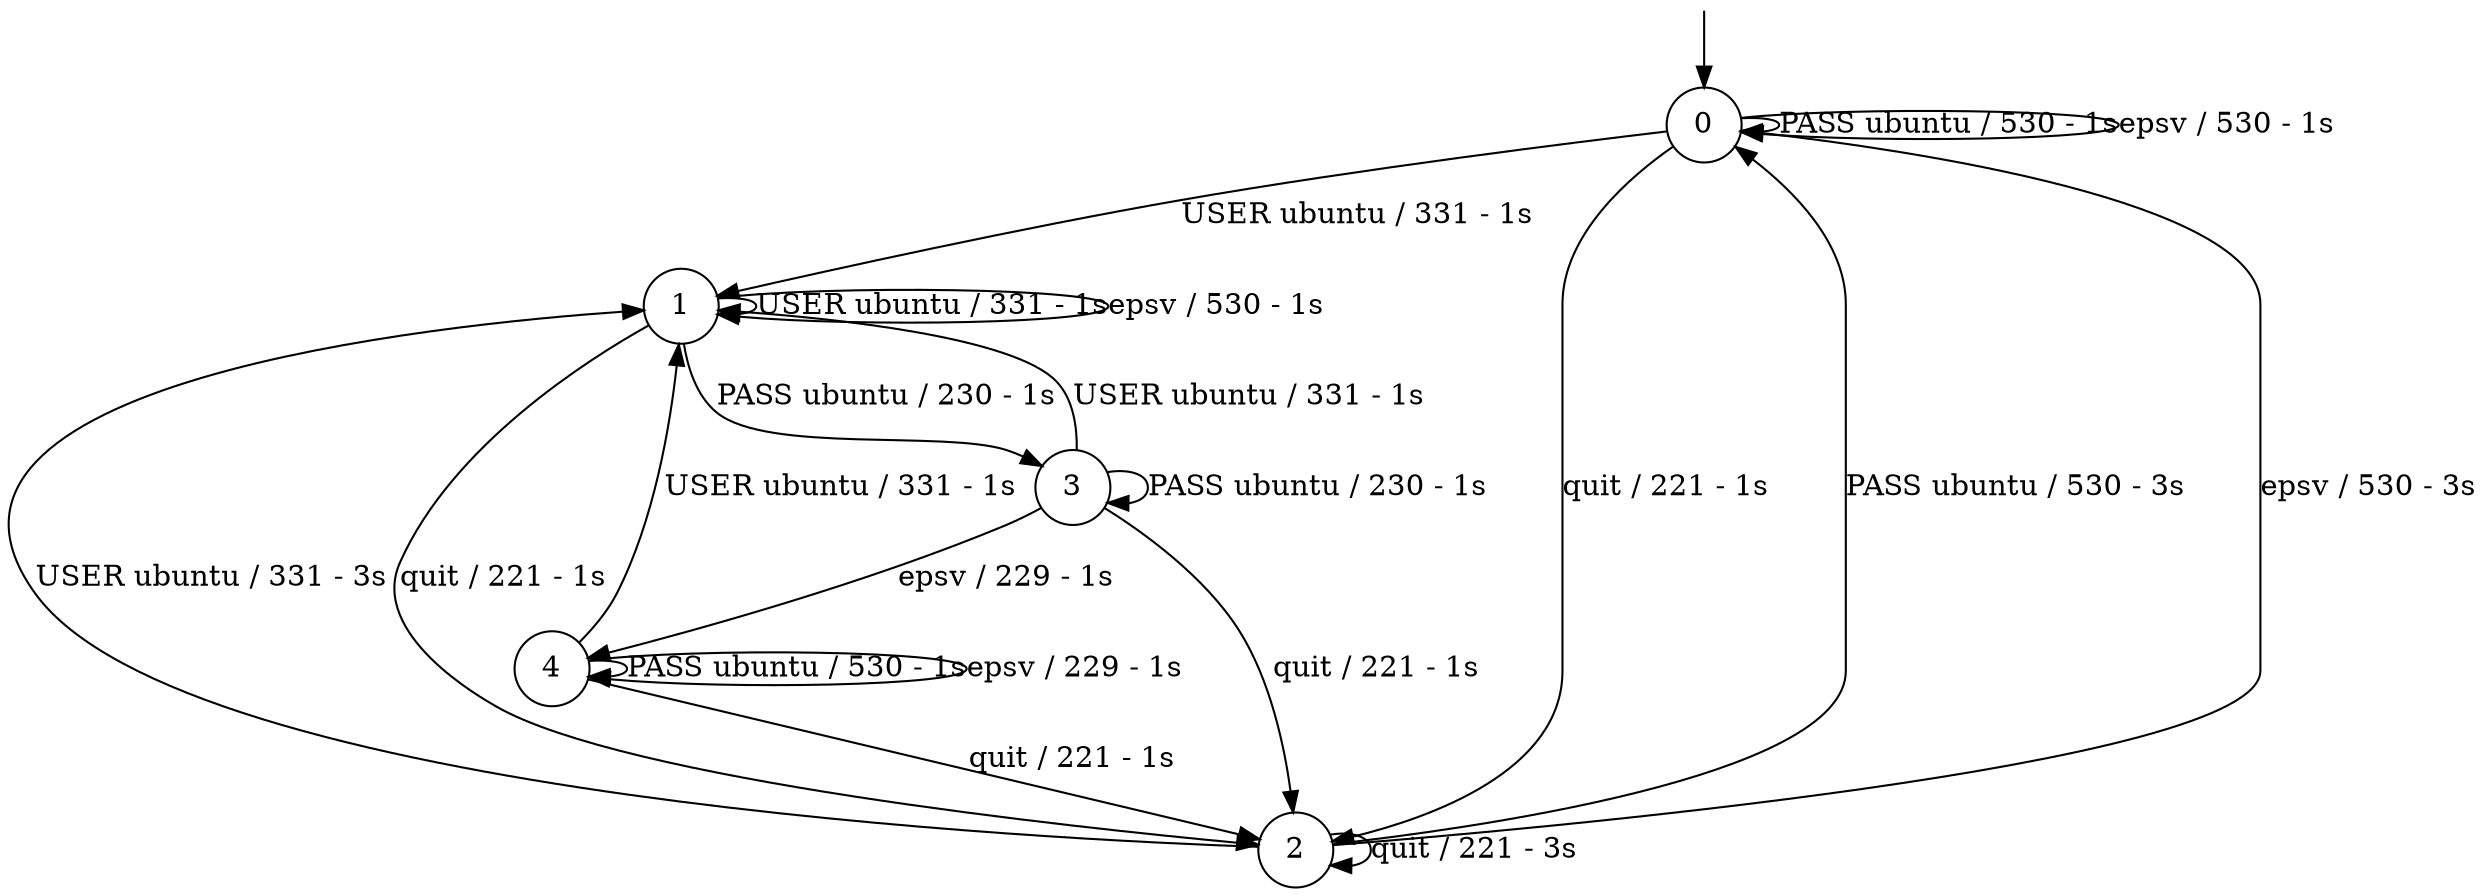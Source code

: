 digraph g {

	s0 [shape="circle" label="0"];
	s1 [shape="circle" label="1"];
	s2 [shape="circle" label="2"];
	s3 [shape="circle" label="3"];
	s4 [shape="circle" label="4"];
	s0 -> s1 [label="USER ubuntu / 331 - 1s"];
	s0 -> s0 [label="PASS ubuntu / 530 - 1s"];
	s0 -> s0 [label="epsv / 530 - 1s"];
	s0 -> s2 [label="quit / 221 - 1s"];
	s1 -> s1 [label="USER ubuntu / 331 - 1s"];
	s1 -> s3 [label="PASS ubuntu / 230 - 1s"];
	s1 -> s1 [label="epsv / 530 - 1s"];
	s1 -> s2 [label="quit / 221 - 1s"];
	s2 -> s1 [label="USER ubuntu / 331 - 3s"];
	s2 -> s0 [label="PASS ubuntu / 530 - 3s"];
	s2 -> s0 [label="epsv / 530 - 3s"];
	s2 -> s2 [label="quit / 221 - 3s"];
	s3 -> s1 [label="USER ubuntu / 331 - 1s"];
	s3 -> s3 [label="PASS ubuntu / 230 - 1s"];
	s3 -> s4 [label="epsv / 229 - 1s"];
	s3 -> s2 [label="quit / 221 - 1s"];
	s4 -> s1 [label="USER ubuntu / 331 - 1s"];
	s4 -> s4 [label="PASS ubuntu / 530 - 1s"];
	s4 -> s4 [label="epsv / 229 - 1s"];
	s4 -> s2 [label="quit / 221 - 1s"];

__start0 [label="" shape="none" width="0" height="0"];
__start0 -> s0;

}
